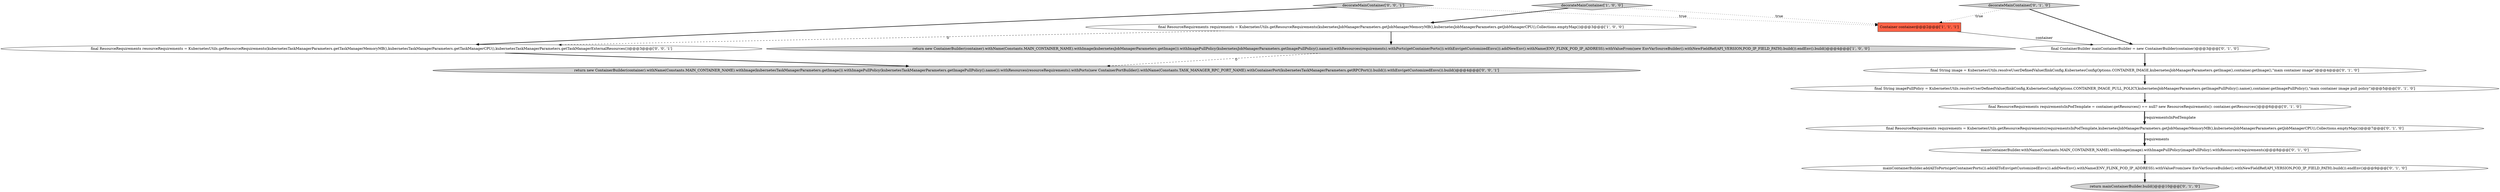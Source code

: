 digraph {
4 [style = filled, label = "final ContainerBuilder mainContainerBuilder = new ContainerBuilder(container)@@@3@@@['0', '1', '0']", fillcolor = white, shape = ellipse image = "AAA0AAABBB2BBB"];
1 [style = filled, label = "decorateMainContainer['1', '0', '0']", fillcolor = lightgray, shape = diamond image = "AAA0AAABBB1BBB"];
8 [style = filled, label = "mainContainerBuilder.addAllToPorts(getContainerPorts()).addAllToEnv(getCustomizedEnvs()).addNewEnv().withName(ENV_FLINK_POD_IP_ADDRESS).withValueFrom(new EnvVarSourceBuilder().withNewFieldRef(API_VERSION,POD_IP_FIELD_PATH).build()).endEnv()@@@9@@@['0', '1', '0']", fillcolor = white, shape = ellipse image = "AAA1AAABBB2BBB"];
5 [style = filled, label = "final ResourceRequirements requirementsInPodTemplate = container.getResources() == null? new ResourceRequirements(): container.getResources()@@@6@@@['0', '1', '0']", fillcolor = white, shape = ellipse image = "AAA1AAABBB2BBB"];
7 [style = filled, label = "mainContainerBuilder.withName(Constants.MAIN_CONTAINER_NAME).withImage(image).withImagePullPolicy(imagePullPolicy).withResources(requirements)@@@8@@@['0', '1', '0']", fillcolor = white, shape = ellipse image = "AAA1AAABBB2BBB"];
3 [style = filled, label = "Container container@@@2@@@['1', '1', '1']", fillcolor = tomato, shape = box image = "AAA0AAABBB1BBB"];
10 [style = filled, label = "final String image = KubernetesUtils.resolveUserDefinedValue(flinkConfig,KubernetesConfigOptions.CONTAINER_IMAGE,kubernetesJobManagerParameters.getImage(),container.getImage(),\"main container image\")@@@4@@@['0', '1', '0']", fillcolor = white, shape = ellipse image = "AAA0AAABBB2BBB"];
6 [style = filled, label = "final String imagePullPolicy = KubernetesUtils.resolveUserDefinedValue(flinkConfig,KubernetesConfigOptions.CONTAINER_IMAGE_PULL_POLICY,kubernetesJobManagerParameters.getImagePullPolicy().name(),container.getImagePullPolicy(),\"main container image pull policy\")@@@5@@@['0', '1', '0']", fillcolor = white, shape = ellipse image = "AAA1AAABBB2BBB"];
13 [style = filled, label = "return new ContainerBuilder(container).withName(Constants.MAIN_CONTAINER_NAME).withImage(kubernetesTaskManagerParameters.getImage()).withImagePullPolicy(kubernetesTaskManagerParameters.getImagePullPolicy().name()).withResources(resourceRequirements).withPorts(new ContainerPortBuilder().withName(Constants.TASK_MANAGER_RPC_PORT_NAME).withContainerPort(kubernetesTaskManagerParameters.getRPCPort()).build()).withEnv(getCustomizedEnvs()).build()@@@4@@@['0', '0', '1']", fillcolor = lightgray, shape = ellipse image = "AAA0AAABBB3BBB"];
15 [style = filled, label = "decorateMainContainer['0', '0', '1']", fillcolor = lightgray, shape = diamond image = "AAA0AAABBB3BBB"];
11 [style = filled, label = "decorateMainContainer['0', '1', '0']", fillcolor = lightgray, shape = diamond image = "AAA0AAABBB2BBB"];
2 [style = filled, label = "return new ContainerBuilder(container).withName(Constants.MAIN_CONTAINER_NAME).withImage(kubernetesJobManagerParameters.getImage()).withImagePullPolicy(kubernetesJobManagerParameters.getImagePullPolicy().name()).withResources(requirements).withPorts(getContainerPorts()).withEnv(getCustomizedEnvs()).addNewEnv().withName(ENV_FLINK_POD_IP_ADDRESS).withValueFrom(new EnvVarSourceBuilder().withNewFieldRef(API_VERSION,POD_IP_FIELD_PATH).build()).endEnv().build()@@@4@@@['1', '0', '0']", fillcolor = lightgray, shape = ellipse image = "AAA0AAABBB1BBB"];
0 [style = filled, label = "final ResourceRequirements requirements = KubernetesUtils.getResourceRequirements(kubernetesJobManagerParameters.getJobManagerMemoryMB(),kubernetesJobManagerParameters.getJobManagerCPU(),Collections.emptyMap())@@@3@@@['1', '0', '0']", fillcolor = white, shape = ellipse image = "AAA0AAABBB1BBB"];
9 [style = filled, label = "return mainContainerBuilder.build()@@@10@@@['0', '1', '0']", fillcolor = lightgray, shape = ellipse image = "AAA1AAABBB2BBB"];
14 [style = filled, label = "final ResourceRequirements resourceRequirements = KubernetesUtils.getResourceRequirements(kubernetesTaskManagerParameters.getTaskManagerMemoryMB(),kubernetesTaskManagerParameters.getTaskManagerCPU(),kubernetesTaskManagerParameters.getTaskManagerExternalResources())@@@3@@@['0', '0', '1']", fillcolor = white, shape = ellipse image = "AAA0AAABBB3BBB"];
12 [style = filled, label = "final ResourceRequirements requirements = KubernetesUtils.getResourceRequirements(requirementsInPodTemplate,kubernetesJobManagerParameters.getJobManagerMemoryMB(),kubernetesJobManagerParameters.getJobManagerCPU(),Collections.emptyMap())@@@7@@@['0', '1', '0']", fillcolor = white, shape = ellipse image = "AAA1AAABBB2BBB"];
4->10 [style = bold, label=""];
5->12 [style = bold, label=""];
12->7 [style = bold, label=""];
14->13 [style = bold, label=""];
1->3 [style = dotted, label="true"];
11->3 [style = dotted, label="true"];
11->4 [style = bold, label=""];
0->2 [style = bold, label=""];
5->12 [style = solid, label="requirementsInPodTemplate"];
7->8 [style = bold, label=""];
8->9 [style = bold, label=""];
15->14 [style = bold, label=""];
0->14 [style = dashed, label="0"];
10->6 [style = bold, label=""];
12->7 [style = solid, label="requirements"];
3->4 [style = solid, label="container"];
6->5 [style = bold, label=""];
2->13 [style = dashed, label="0"];
1->0 [style = bold, label=""];
15->3 [style = dotted, label="true"];
}
